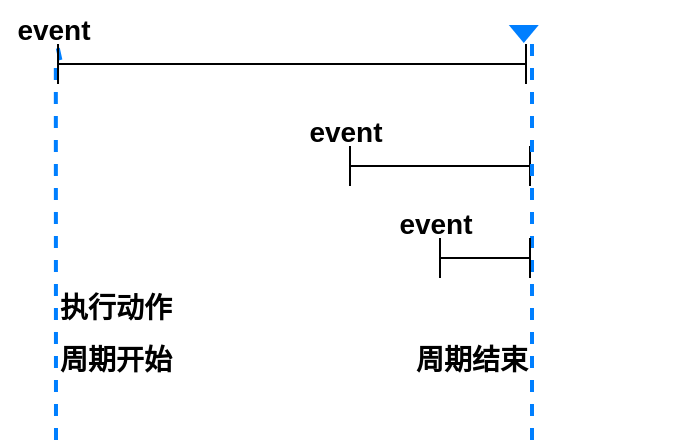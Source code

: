 <mxfile version="21.2.1" type="device">
  <diagram name="Page-1" id="2YBvvXClWsGukQMizWep">
    <mxGraphModel dx="898" dy="579" grid="1" gridSize="10" guides="1" tooltips="1" connect="1" arrows="1" fold="1" page="1" pageScale="1" pageWidth="850" pageHeight="1100" math="0" shadow="0">
      <root>
        <mxCell id="0" />
        <mxCell id="1" parent="0" />
        <mxCell id="1MGPCRDvTVFtWIHj395--2" value="" style="endArrow=none;dashed=1;html=1;rounded=0;strokeWidth=2;strokeColor=#007FFF;" parent="1" source="1MGPCRDvTVFtWIHj395--4" edge="1">
          <mxGeometry width="50" height="50" relative="1" as="geometry">
            <mxPoint x="280" y="360" as="sourcePoint" />
            <mxPoint x="280" y="160" as="targetPoint" />
          </mxGeometry>
        </mxCell>
        <mxCell id="1MGPCRDvTVFtWIHj395--5" value="" style="endArrow=none;dashed=1;html=1;rounded=0;strokeWidth=2;strokeColor=#007FFF;" parent="1" edge="1">
          <mxGeometry width="50" height="50" relative="1" as="geometry">
            <mxPoint x="280" y="360" as="sourcePoint" />
            <mxPoint x="279.91" y="170" as="targetPoint" />
          </mxGeometry>
        </mxCell>
        <mxCell id="1MGPCRDvTVFtWIHj395--9" value="" style="group" parent="1" vertex="1" connectable="0">
          <mxGeometry x="252" y="140" width="278" height="42" as="geometry" />
        </mxCell>
        <mxCell id="1MGPCRDvTVFtWIHj395--3" value="" style="shape=crossbar;whiteSpace=wrap;html=1;rounded=1;" parent="1MGPCRDvTVFtWIHj395--9" vertex="1">
          <mxGeometry x="29.01" y="22" width="233.99" height="20" as="geometry" />
        </mxCell>
        <mxCell id="1MGPCRDvTVFtWIHj395--4" value="&lt;font style=&quot;font-size: 14px;&quot;&gt;&lt;b&gt;event&lt;/b&gt;&lt;/font&gt;" style="text;html=1;strokeColor=none;fillColor=none;align=center;verticalAlign=middle;whiteSpace=wrap;rounded=0;" parent="1MGPCRDvTVFtWIHj395--9" vertex="1">
          <mxGeometry width="53.806" height="30" as="geometry" />
        </mxCell>
        <mxCell id="1MGPCRDvTVFtWIHj395--10" value="" style="group" parent="1" vertex="1" connectable="0">
          <mxGeometry x="439" y="191" width="157" height="42" as="geometry" />
        </mxCell>
        <mxCell id="1MGPCRDvTVFtWIHj395--11" value="" style="shape=crossbar;whiteSpace=wrap;html=1;rounded=1;" parent="1MGPCRDvTVFtWIHj395--10" vertex="1">
          <mxGeometry x="-12" y="22" width="90" height="20" as="geometry" />
        </mxCell>
        <mxCell id="1MGPCRDvTVFtWIHj395--12" value="&lt;font style=&quot;font-size: 14px;&quot;&gt;&lt;b&gt;event&lt;/b&gt;&lt;/font&gt;" style="text;html=1;strokeColor=none;fillColor=none;align=center;verticalAlign=middle;whiteSpace=wrap;rounded=0;" parent="1MGPCRDvTVFtWIHj395--10" vertex="1">
          <mxGeometry x="-44" width="60" height="30" as="geometry" />
        </mxCell>
        <mxCell id="1MGPCRDvTVFtWIHj395--18" value="" style="endArrow=none;dashed=1;html=1;rounded=0;strokeWidth=2;strokeColor=#007FFF;" parent="1" edge="1">
          <mxGeometry width="50" height="50" relative="1" as="geometry">
            <mxPoint x="518" y="360" as="sourcePoint" />
            <mxPoint x="518" y="160" as="targetPoint" />
          </mxGeometry>
        </mxCell>
        <mxCell id="1MGPCRDvTVFtWIHj395--19" value="&lt;b&gt;&lt;font style=&quot;font-size: 14px;&quot;&gt;周期开始&lt;/font&gt;&lt;/b&gt;" style="text;html=1;strokeColor=none;fillColor=none;align=center;verticalAlign=middle;whiteSpace=wrap;rounded=0;" parent="1" vertex="1">
          <mxGeometry x="280" y="305" width="60" height="30" as="geometry" />
        </mxCell>
        <mxCell id="1MGPCRDvTVFtWIHj395--20" value="&lt;b&gt;&lt;font style=&quot;font-size: 14px;&quot;&gt;周期结束&lt;/font&gt;&lt;/b&gt;" style="text;html=1;strokeColor=none;fillColor=none;align=center;verticalAlign=middle;whiteSpace=wrap;rounded=0;" parent="1" vertex="1">
          <mxGeometry x="458" y="305" width="60" height="30" as="geometry" />
        </mxCell>
        <mxCell id="UUAxFBOCqjaGhO88LLGd-1" value="&lt;b&gt;&lt;font style=&quot;font-size: 14px;&quot;&gt;执行动作&lt;/font&gt;&lt;/b&gt;" style="text;html=1;strokeColor=none;fillColor=none;align=center;verticalAlign=middle;whiteSpace=wrap;rounded=0;" vertex="1" parent="1">
          <mxGeometry x="280" y="279" width="60" height="30" as="geometry" />
        </mxCell>
        <mxCell id="1MGPCRDvTVFtWIHj395--15" value="" style="shape=crossbar;whiteSpace=wrap;html=1;rounded=1;" parent="1" vertex="1">
          <mxGeometry x="472" y="259" width="45" height="20" as="geometry" />
        </mxCell>
        <mxCell id="1MGPCRDvTVFtWIHj395--16" value="&lt;font style=&quot;font-size: 14px;&quot;&gt;&lt;b&gt;event&lt;/b&gt;&lt;/font&gt;" style="text;html=1;strokeColor=none;fillColor=none;align=center;verticalAlign=middle;whiteSpace=wrap;rounded=0;" parent="1" vertex="1">
          <mxGeometry x="440" y="237" width="60" height="30" as="geometry" />
        </mxCell>
        <mxCell id="1MGPCRDvTVFtWIHj395--6" value="" style="triangle;whiteSpace=wrap;html=1;rotation=90;fillColor=#007FFF;strokeColor=none;" parent="1" vertex="1">
          <mxGeometry x="509.403" y="149.5" width="8.968" height="15" as="geometry" />
        </mxCell>
      </root>
    </mxGraphModel>
  </diagram>
</mxfile>
